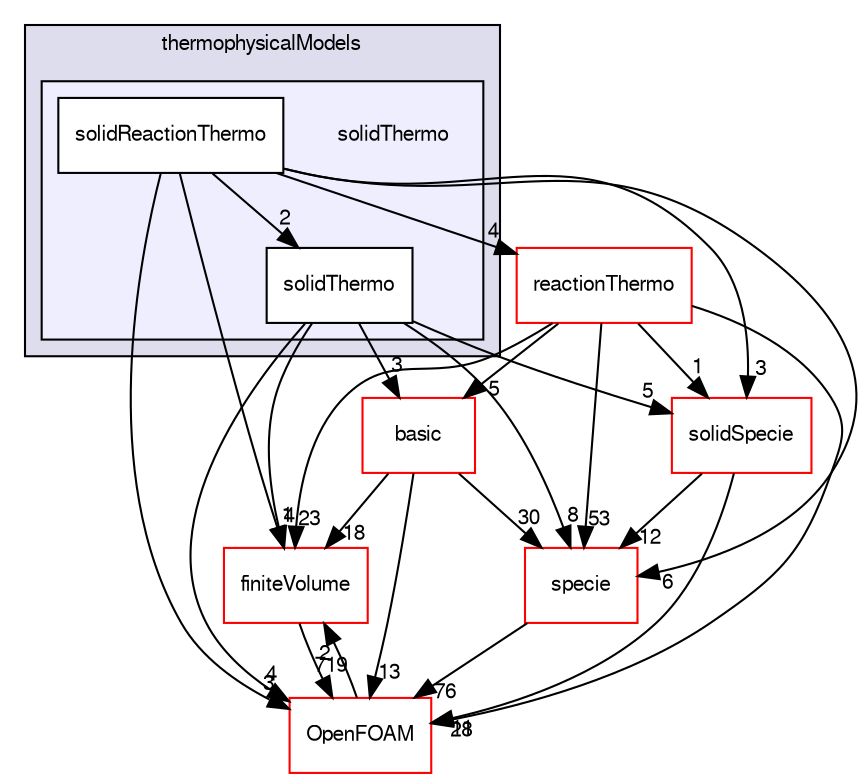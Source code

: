 digraph "src/thermophysicalModels/solidThermo" {
  bgcolor=transparent;
  compound=true
  node [ fontsize="10", fontname="FreeSans"];
  edge [ labelfontsize="10", labelfontname="FreeSans"];
  subgraph clusterdir_2778d089ec5c4f66810b11f753867003 {
    graph [ bgcolor="#ddddee", pencolor="black", label="thermophysicalModels" fontname="FreeSans", fontsize="10", URL="dir_2778d089ec5c4f66810b11f753867003.html"]
  subgraph clusterdir_b0a4276768a9e3782bd6f894861ddaf3 {
    graph [ bgcolor="#eeeeff", pencolor="black", label="" URL="dir_b0a4276768a9e3782bd6f894861ddaf3.html"];
    dir_b0a4276768a9e3782bd6f894861ddaf3 [shape=plaintext label="solidThermo"];
    dir_4bc4d863ebbaceda6fc6f92060da0f56 [shape=box label="solidReactionThermo" color="black" fillcolor="white" style="filled" URL="dir_4bc4d863ebbaceda6fc6f92060da0f56.html"];
    dir_ed5541df9ad7bd668902e88807c878ec [shape=box label="solidThermo" color="black" fillcolor="white" style="filled" URL="dir_ed5541df9ad7bd668902e88807c878ec.html"];
  }
  }
  dir_9bd15774b555cf7259a6fa18f99fe99b [shape=box label="finiteVolume" color="red" URL="dir_9bd15774b555cf7259a6fa18f99fe99b.html"];
  dir_5c4bf53b114f4c9237cd4ef0431fc9bd [shape=box label="specie" color="red" URL="dir_5c4bf53b114f4c9237cd4ef0431fc9bd.html"];
  dir_640adc73b6f298758d016476c5bdb471 [shape=box label="solidSpecie" color="red" URL="dir_640adc73b6f298758d016476c5bdb471.html"];
  dir_c5473ff19b20e6ec4dfe5c310b3778a8 [shape=box label="OpenFOAM" color="red" URL="dir_c5473ff19b20e6ec4dfe5c310b3778a8.html"];
  dir_87c7a4a86ffb283740ec390ea55551cb [shape=box label="reactionThermo" color="red" URL="dir_87c7a4a86ffb283740ec390ea55551cb.html"];
  dir_38cb9973e0eaf6834e10b18bff965c4b [shape=box label="basic" color="red" URL="dir_38cb9973e0eaf6834e10b18bff965c4b.html"];
  dir_9bd15774b555cf7259a6fa18f99fe99b->dir_c5473ff19b20e6ec4dfe5c310b3778a8 [headlabel="719", labeldistance=1.5 headhref="dir_000727_001706.html"];
  dir_5c4bf53b114f4c9237cd4ef0431fc9bd->dir_c5473ff19b20e6ec4dfe5c310b3778a8 [headlabel="76", labeldistance=1.5 headhref="dir_001061_001706.html"];
  dir_4bc4d863ebbaceda6fc6f92060da0f56->dir_9bd15774b555cf7259a6fa18f99fe99b [headlabel="1", labeldistance=1.5 headhref="dir_002679_000727.html"];
  dir_4bc4d863ebbaceda6fc6f92060da0f56->dir_5c4bf53b114f4c9237cd4ef0431fc9bd [headlabel="6", labeldistance=1.5 headhref="dir_002679_001061.html"];
  dir_4bc4d863ebbaceda6fc6f92060da0f56->dir_640adc73b6f298758d016476c5bdb471 [headlabel="3", labeldistance=1.5 headhref="dir_002679_002666.html"];
  dir_4bc4d863ebbaceda6fc6f92060da0f56->dir_ed5541df9ad7bd668902e88807c878ec [headlabel="2", labeldistance=1.5 headhref="dir_002679_002680.html"];
  dir_4bc4d863ebbaceda6fc6f92060da0f56->dir_c5473ff19b20e6ec4dfe5c310b3778a8 [headlabel="3", labeldistance=1.5 headhref="dir_002679_001706.html"];
  dir_4bc4d863ebbaceda6fc6f92060da0f56->dir_87c7a4a86ffb283740ec390ea55551cb [headlabel="4", labeldistance=1.5 headhref="dir_002679_002635.html"];
  dir_640adc73b6f298758d016476c5bdb471->dir_5c4bf53b114f4c9237cd4ef0431fc9bd [headlabel="12", labeldistance=1.5 headhref="dir_002666_001061.html"];
  dir_640adc73b6f298758d016476c5bdb471->dir_c5473ff19b20e6ec4dfe5c310b3778a8 [headlabel="11", labeldistance=1.5 headhref="dir_002666_001706.html"];
  dir_ed5541df9ad7bd668902e88807c878ec->dir_9bd15774b555cf7259a6fa18f99fe99b [headlabel="4", labeldistance=1.5 headhref="dir_002680_000727.html"];
  dir_ed5541df9ad7bd668902e88807c878ec->dir_5c4bf53b114f4c9237cd4ef0431fc9bd [headlabel="8", labeldistance=1.5 headhref="dir_002680_001061.html"];
  dir_ed5541df9ad7bd668902e88807c878ec->dir_640adc73b6f298758d016476c5bdb471 [headlabel="5", labeldistance=1.5 headhref="dir_002680_002666.html"];
  dir_ed5541df9ad7bd668902e88807c878ec->dir_c5473ff19b20e6ec4dfe5c310b3778a8 [headlabel="4", labeldistance=1.5 headhref="dir_002680_001706.html"];
  dir_ed5541df9ad7bd668902e88807c878ec->dir_38cb9973e0eaf6834e10b18bff965c4b [headlabel="3", labeldistance=1.5 headhref="dir_002680_002525.html"];
  dir_c5473ff19b20e6ec4dfe5c310b3778a8->dir_9bd15774b555cf7259a6fa18f99fe99b [headlabel="2", labeldistance=1.5 headhref="dir_001706_000727.html"];
  dir_87c7a4a86ffb283740ec390ea55551cb->dir_9bd15774b555cf7259a6fa18f99fe99b [headlabel="23", labeldistance=1.5 headhref="dir_002635_000727.html"];
  dir_87c7a4a86ffb283740ec390ea55551cb->dir_5c4bf53b114f4c9237cd4ef0431fc9bd [headlabel="53", labeldistance=1.5 headhref="dir_002635_001061.html"];
  dir_87c7a4a86ffb283740ec390ea55551cb->dir_640adc73b6f298758d016476c5bdb471 [headlabel="1", labeldistance=1.5 headhref="dir_002635_002666.html"];
  dir_87c7a4a86ffb283740ec390ea55551cb->dir_c5473ff19b20e6ec4dfe5c310b3778a8 [headlabel="28", labeldistance=1.5 headhref="dir_002635_001706.html"];
  dir_87c7a4a86ffb283740ec390ea55551cb->dir_38cb9973e0eaf6834e10b18bff965c4b [headlabel="5", labeldistance=1.5 headhref="dir_002635_002525.html"];
  dir_38cb9973e0eaf6834e10b18bff965c4b->dir_9bd15774b555cf7259a6fa18f99fe99b [headlabel="18", labeldistance=1.5 headhref="dir_002525_000727.html"];
  dir_38cb9973e0eaf6834e10b18bff965c4b->dir_5c4bf53b114f4c9237cd4ef0431fc9bd [headlabel="30", labeldistance=1.5 headhref="dir_002525_001061.html"];
  dir_38cb9973e0eaf6834e10b18bff965c4b->dir_c5473ff19b20e6ec4dfe5c310b3778a8 [headlabel="13", labeldistance=1.5 headhref="dir_002525_001706.html"];
}
